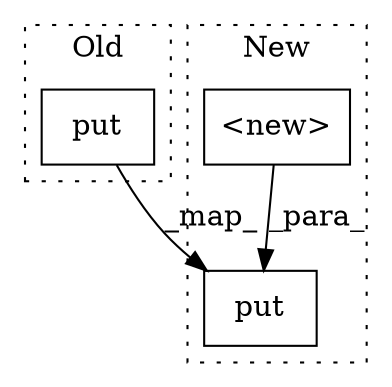 digraph G {
subgraph cluster0 {
1 [label="put" a="32" s="10584,10735" l="4,1" shape="box"];
label = "Old";
style="dotted";
}
subgraph cluster1 {
2 [label="put" a="32" s="10486,10557" l="4,1" shape="box"];
3 [label="<new>" a="14" s="10490,10520" l="9,1" shape="box"];
label = "New";
style="dotted";
}
1 -> 2 [label="_map_"];
3 -> 2 [label="_para_"];
}